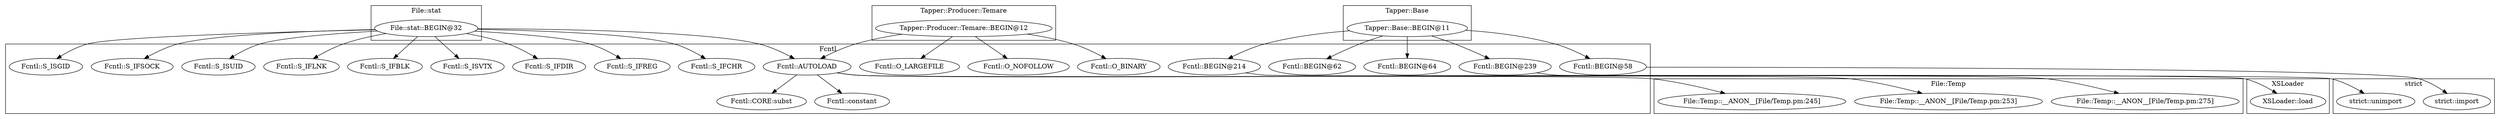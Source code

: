 digraph {
graph [overlap=false]
subgraph cluster_File_stat {
	label="File::stat";
	"File::stat::BEGIN@32";
}
subgraph cluster_Fcntl {
	label="Fcntl";
	"Fcntl::S_IFCHR";
	"Fcntl::O_NOFOLLOW";
	"Fcntl::S_IFDIR";
	"Fcntl::O_LARGEFILE";
	"Fcntl::O_BINARY";
	"Fcntl::BEGIN@62";
	"Fcntl::AUTOLOAD";
	"Fcntl::BEGIN@214";
	"Fcntl::S_ISGID";
	"Fcntl::BEGIN@58";
	"Fcntl::S_ISVTX";
	"Fcntl::S_IFBLK";
	"Fcntl::CORE:subst";
	"Fcntl::BEGIN@239";
	"Fcntl::S_ISUID";
	"Fcntl::S_IFSOCK";
	"Fcntl::constant";
	"Fcntl::S_IFREG";
	"Fcntl::BEGIN@64";
	"Fcntl::S_IFLNK";
}
subgraph cluster_XSLoader {
	label="XSLoader";
	"XSLoader::load";
}
subgraph cluster_Tapper_Producer_Temare {
	label="Tapper::Producer::Temare";
	"Tapper::Producer::Temare::BEGIN@12";
}
subgraph cluster_strict {
	label="strict";
	"strict::import";
	"strict::unimport";
}
subgraph cluster_Tapper_Base {
	label="Tapper::Base";
	"Tapper::Base::BEGIN@11";
}
subgraph cluster_File_Temp {
	label="File::Temp";
	"File::Temp::__ANON__[File/Temp.pm:275]";
	"File::Temp::__ANON__[File/Temp.pm:253]";
	"File::Temp::__ANON__[File/Temp.pm:245]";
}
"Fcntl::AUTOLOAD" -> "File::Temp::__ANON__[File/Temp.pm:253]";
"Tapper::Producer::Temare::BEGIN@12" -> "Fcntl::O_LARGEFILE";
"Tapper::Base::BEGIN@11" -> "Fcntl::BEGIN@214";
"File::stat::BEGIN@32" -> "Fcntl::S_IFREG";
"Tapper::Producer::Temare::BEGIN@12" -> "Fcntl::O_BINARY";
"Tapper::Base::BEGIN@11" -> "Fcntl::BEGIN@64";
"Fcntl::AUTOLOAD" -> "File::Temp::__ANON__[File/Temp.pm:245]";
"Fcntl::AUTOLOAD" -> "Fcntl::constant";
"File::stat::BEGIN@32" -> "Fcntl::S_ISGID";
"File::stat::BEGIN@32" -> "Fcntl::S_ISVTX";
"File::stat::BEGIN@32" -> "Fcntl::S_IFCHR";
"Fcntl::BEGIN@239" -> "strict::unimport";
"File::stat::BEGIN@32" -> "Fcntl::S_IFDIR";
"Fcntl::AUTOLOAD" -> "File::Temp::__ANON__[File/Temp.pm:275]";
"Tapper::Producer::Temare::BEGIN@12" -> "Fcntl::AUTOLOAD";
"File::stat::BEGIN@32" -> "Fcntl::AUTOLOAD";
"Fcntl::BEGIN@58" -> "strict::import";
"File::stat::BEGIN@32" -> "Fcntl::S_ISUID";
"Tapper::Base::BEGIN@11" -> "Fcntl::BEGIN@58";
"Fcntl::BEGIN@214" -> "XSLoader::load";
"Tapper::Base::BEGIN@11" -> "Fcntl::BEGIN@239";
"Tapper::Producer::Temare::BEGIN@12" -> "Fcntl::O_NOFOLLOW";
"Fcntl::AUTOLOAD" -> "Fcntl::CORE:subst";
"File::stat::BEGIN@32" -> "Fcntl::S_IFBLK";
"File::stat::BEGIN@32" -> "Fcntl::S_IFSOCK";
"Tapper::Base::BEGIN@11" -> "Fcntl::BEGIN@62";
"File::stat::BEGIN@32" -> "Fcntl::S_IFLNK";
}
